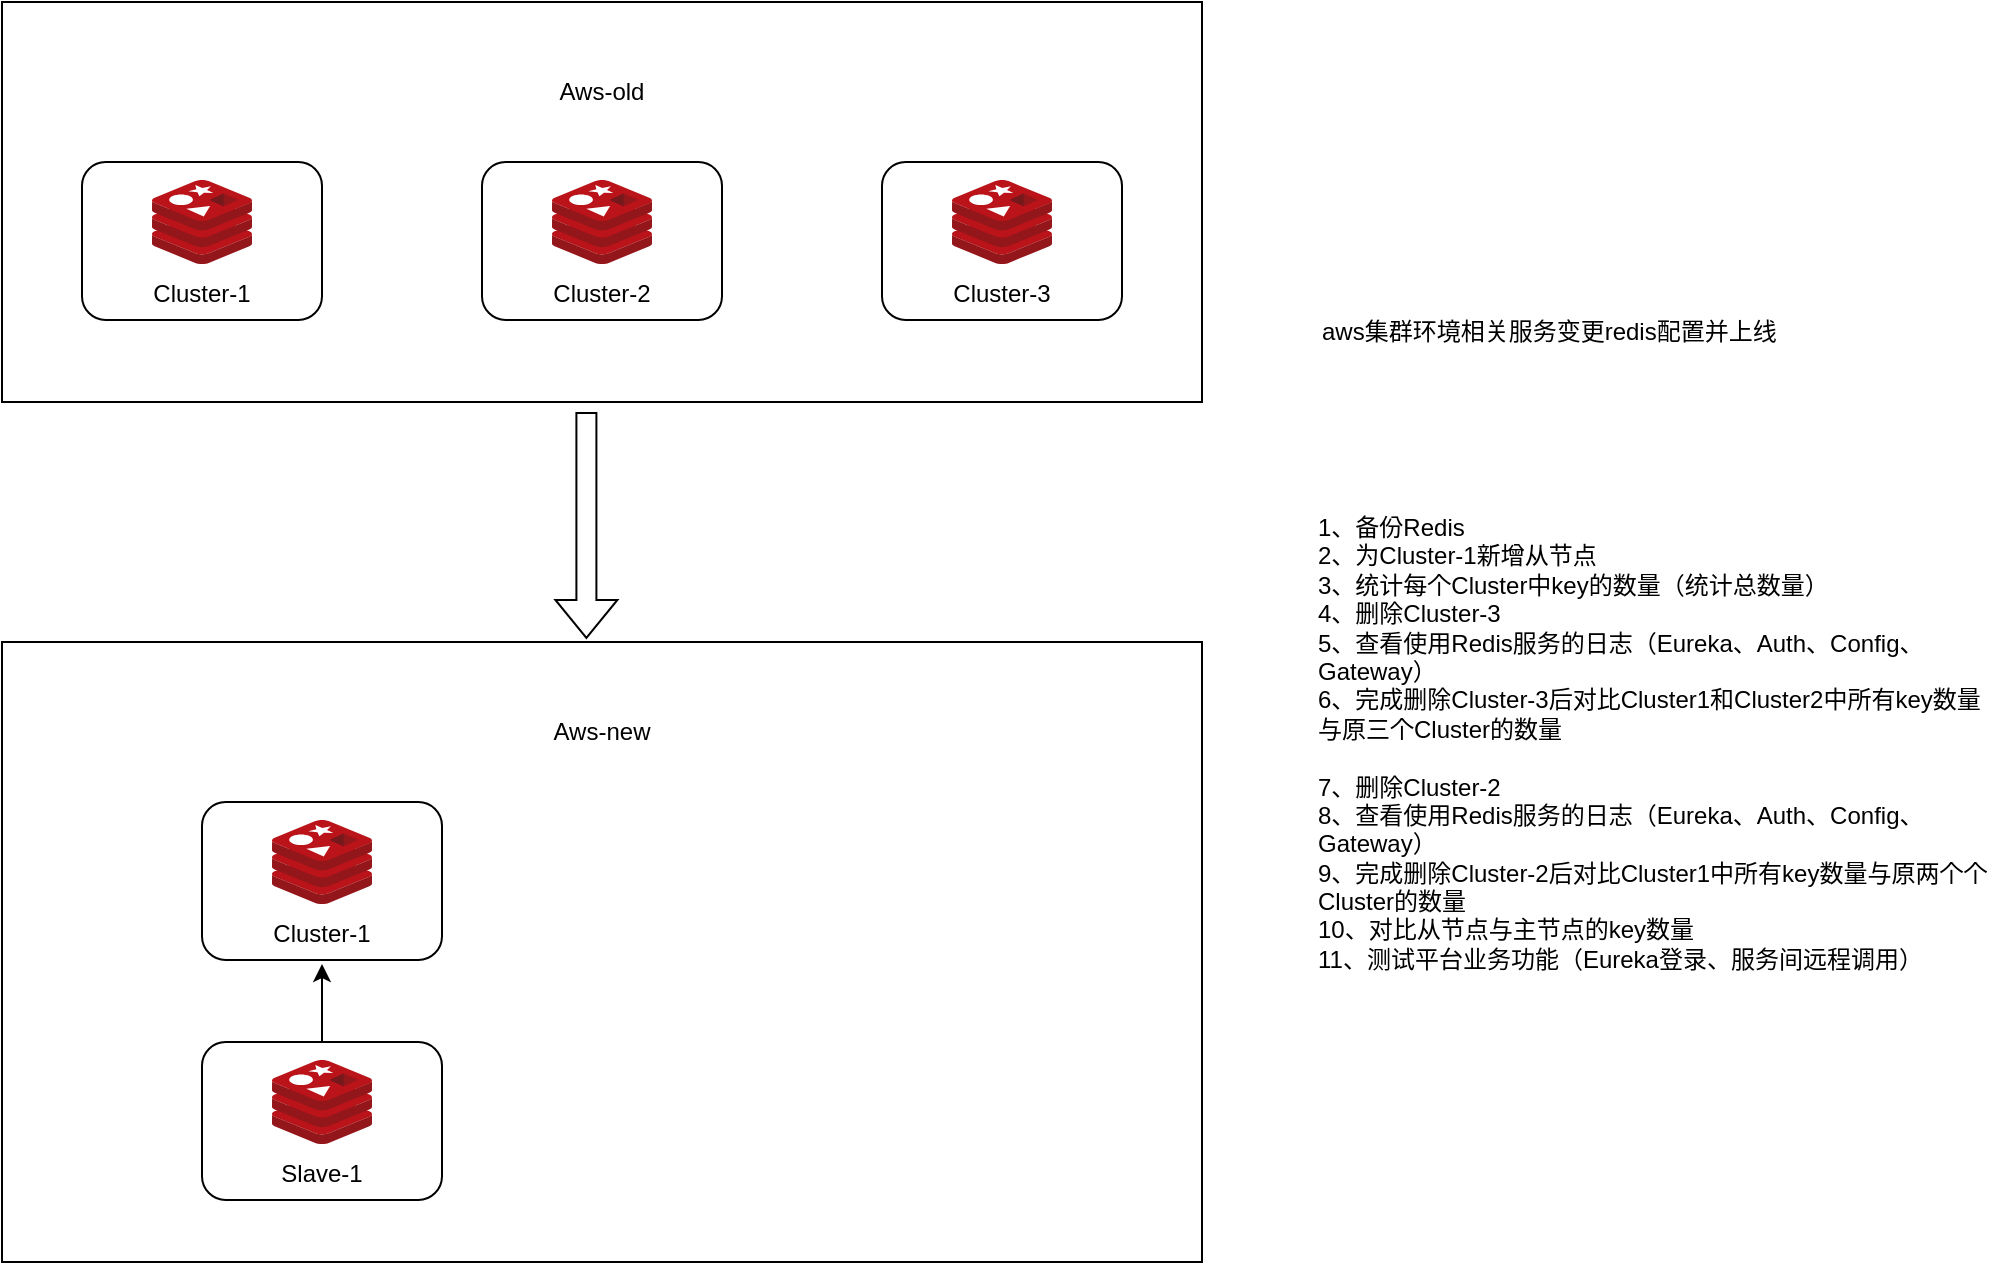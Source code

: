 <mxfile version="24.4.13" type="github">
  <diagram name="第 1 页" id="Zw_Xd7DbwDs_5MI2PyQ_">
    <mxGraphModel dx="1434" dy="772" grid="0" gridSize="10" guides="1" tooltips="1" connect="1" arrows="1" fold="1" page="1" pageScale="1" pageWidth="827" pageHeight="1169" math="0" shadow="0">
      <root>
        <mxCell id="0" />
        <mxCell id="1" parent="0" />
        <mxCell id="ZuOCNiy7mxlITMTqRG9--15" value="" style="group;" parent="1" vertex="1" connectable="0">
          <mxGeometry x="80" y="160" width="600" height="200" as="geometry" />
        </mxCell>
        <mxCell id="ZuOCNiy7mxlITMTqRG9--13" value="" style="rounded=0;whiteSpace=wrap;html=1;" parent="ZuOCNiy7mxlITMTqRG9--15" vertex="1">
          <mxGeometry width="600" height="200" as="geometry" />
        </mxCell>
        <mxCell id="ZuOCNiy7mxlITMTqRG9--4" value="" style="group;" parent="ZuOCNiy7mxlITMTqRG9--15" vertex="1" connectable="0">
          <mxGeometry x="40" y="80" width="120" height="81" as="geometry" />
        </mxCell>
        <mxCell id="ZuOCNiy7mxlITMTqRG9--2" value="" style="rounded=1;whiteSpace=wrap;html=1;" parent="ZuOCNiy7mxlITMTqRG9--4" vertex="1">
          <mxGeometry width="120" height="79" as="geometry" />
        </mxCell>
        <mxCell id="ZuOCNiy7mxlITMTqRG9--1" value="" style="image;aspect=fixed;html=1;points=[];align=center;fontSize=12;image=img/lib/mscae/Cache_Redis_Product.svg;" parent="ZuOCNiy7mxlITMTqRG9--4" vertex="1">
          <mxGeometry x="35" y="9" width="50" height="42" as="geometry" />
        </mxCell>
        <mxCell id="ZuOCNiy7mxlITMTqRG9--3" value="Cluster-1" style="text;html=1;align=center;verticalAlign=middle;whiteSpace=wrap;rounded=0;" parent="ZuOCNiy7mxlITMTqRG9--4" vertex="1">
          <mxGeometry x="30" y="51" width="60" height="30" as="geometry" />
        </mxCell>
        <mxCell id="ZuOCNiy7mxlITMTqRG9--5" value="" style="group;" parent="ZuOCNiy7mxlITMTqRG9--15" vertex="1" connectable="0">
          <mxGeometry x="240" y="80" width="120" height="81" as="geometry" />
        </mxCell>
        <mxCell id="ZuOCNiy7mxlITMTqRG9--6" value="" style="rounded=1;whiteSpace=wrap;html=1;" parent="ZuOCNiy7mxlITMTqRG9--5" vertex="1">
          <mxGeometry width="120" height="79" as="geometry" />
        </mxCell>
        <mxCell id="ZuOCNiy7mxlITMTqRG9--7" value="" style="image;aspect=fixed;html=1;points=[];align=center;fontSize=12;image=img/lib/mscae/Cache_Redis_Product.svg;" parent="ZuOCNiy7mxlITMTqRG9--5" vertex="1">
          <mxGeometry x="35" y="9" width="50" height="42" as="geometry" />
        </mxCell>
        <mxCell id="ZuOCNiy7mxlITMTqRG9--8" value="Cluster-2" style="text;html=1;align=center;verticalAlign=middle;whiteSpace=wrap;rounded=0;" parent="ZuOCNiy7mxlITMTqRG9--5" vertex="1">
          <mxGeometry x="30" y="51" width="60" height="30" as="geometry" />
        </mxCell>
        <mxCell id="ZuOCNiy7mxlITMTqRG9--9" value="" style="group;" parent="ZuOCNiy7mxlITMTqRG9--15" vertex="1" connectable="0">
          <mxGeometry x="440" y="80" width="120" height="81" as="geometry" />
        </mxCell>
        <mxCell id="ZuOCNiy7mxlITMTqRG9--10" value="" style="rounded=1;whiteSpace=wrap;html=1;" parent="ZuOCNiy7mxlITMTqRG9--9" vertex="1">
          <mxGeometry width="120" height="79" as="geometry" />
        </mxCell>
        <mxCell id="ZuOCNiy7mxlITMTqRG9--11" value="" style="image;aspect=fixed;html=1;points=[];align=center;fontSize=12;image=img/lib/mscae/Cache_Redis_Product.svg;" parent="ZuOCNiy7mxlITMTqRG9--9" vertex="1">
          <mxGeometry x="35" y="9" width="50" height="42" as="geometry" />
        </mxCell>
        <mxCell id="ZuOCNiy7mxlITMTqRG9--12" value="Cluster-3" style="text;html=1;align=center;verticalAlign=middle;whiteSpace=wrap;rounded=0;" parent="ZuOCNiy7mxlITMTqRG9--9" vertex="1">
          <mxGeometry x="30" y="51" width="60" height="30" as="geometry" />
        </mxCell>
        <mxCell id="ZuOCNiy7mxlITMTqRG9--14" value="Aws-old" style="text;html=1;align=center;verticalAlign=middle;whiteSpace=wrap;rounded=0;" parent="ZuOCNiy7mxlITMTqRG9--15" vertex="1">
          <mxGeometry x="270" y="30" width="60" height="30" as="geometry" />
        </mxCell>
        <mxCell id="ZuOCNiy7mxlITMTqRG9--31" value="" style="shape=flexArrow;endArrow=classic;html=1;rounded=0;exitX=0.487;exitY=1.025;exitDx=0;exitDy=0;exitPerimeter=0;entryX=0.487;entryY=-0.005;entryDx=0;entryDy=0;entryPerimeter=0;" parent="1" source="ZuOCNiy7mxlITMTqRG9--13" target="ZuOCNiy7mxlITMTqRG9--17" edge="1">
          <mxGeometry width="50" height="50" relative="1" as="geometry">
            <mxPoint x="390" y="460" as="sourcePoint" />
            <mxPoint x="440" y="410" as="targetPoint" />
          </mxGeometry>
        </mxCell>
        <mxCell id="ZuOCNiy7mxlITMTqRG9--17" value="" style="rounded=0;whiteSpace=wrap;html=1;" parent="1" vertex="1">
          <mxGeometry x="80" y="480" width="600" height="310" as="geometry" />
        </mxCell>
        <mxCell id="ZuOCNiy7mxlITMTqRG9--18" value="" style="group;" parent="1" vertex="1" connectable="0">
          <mxGeometry x="180" y="560" width="120" height="81" as="geometry" />
        </mxCell>
        <mxCell id="ZuOCNiy7mxlITMTqRG9--19" value="" style="rounded=1;whiteSpace=wrap;html=1;" parent="ZuOCNiy7mxlITMTqRG9--18" vertex="1">
          <mxGeometry width="120" height="79" as="geometry" />
        </mxCell>
        <mxCell id="ZuOCNiy7mxlITMTqRG9--20" value="" style="image;aspect=fixed;html=1;points=[];align=center;fontSize=12;image=img/lib/mscae/Cache_Redis_Product.svg;" parent="ZuOCNiy7mxlITMTqRG9--18" vertex="1">
          <mxGeometry x="35" y="9" width="50" height="42" as="geometry" />
        </mxCell>
        <mxCell id="ZuOCNiy7mxlITMTqRG9--21" value="Cluster-1" style="text;html=1;align=center;verticalAlign=middle;whiteSpace=wrap;rounded=0;" parent="ZuOCNiy7mxlITMTqRG9--18" vertex="1">
          <mxGeometry x="30" y="51" width="60" height="30" as="geometry" />
        </mxCell>
        <mxCell id="ZuOCNiy7mxlITMTqRG9--30" value="Aws-new" style="text;html=1;align=center;verticalAlign=middle;whiteSpace=wrap;rounded=0;" parent="1" vertex="1">
          <mxGeometry x="350" y="510" width="60" height="30" as="geometry" />
        </mxCell>
        <mxCell id="ZuOCNiy7mxlITMTqRG9--32" value="" style="group;" parent="1" vertex="1" connectable="0">
          <mxGeometry x="180" y="680" width="120" height="81" as="geometry" />
        </mxCell>
        <mxCell id="ZuOCNiy7mxlITMTqRG9--33" value="" style="rounded=1;whiteSpace=wrap;html=1;" parent="ZuOCNiy7mxlITMTqRG9--32" vertex="1">
          <mxGeometry width="120" height="79" as="geometry" />
        </mxCell>
        <mxCell id="ZuOCNiy7mxlITMTqRG9--34" value="" style="image;aspect=fixed;html=1;points=[];align=center;fontSize=12;image=img/lib/mscae/Cache_Redis_Product.svg;" parent="ZuOCNiy7mxlITMTqRG9--32" vertex="1">
          <mxGeometry x="35" y="9" width="50" height="42" as="geometry" />
        </mxCell>
        <mxCell id="ZuOCNiy7mxlITMTqRG9--35" value="Slave-1" style="text;html=1;align=center;verticalAlign=middle;whiteSpace=wrap;rounded=0;" parent="ZuOCNiy7mxlITMTqRG9--32" vertex="1">
          <mxGeometry x="30" y="51" width="60" height="30" as="geometry" />
        </mxCell>
        <mxCell id="ZuOCNiy7mxlITMTqRG9--41" value="" style="edgeStyle=orthogonalEdgeStyle;rounded=0;orthogonalLoop=1;jettySize=auto;html=1;" parent="1" source="ZuOCNiy7mxlITMTqRG9--33" target="ZuOCNiy7mxlITMTqRG9--21" edge="1">
          <mxGeometry relative="1" as="geometry" />
        </mxCell>
        <mxCell id="ZuOCNiy7mxlITMTqRG9--42" value="1、备份Redis&lt;div&gt;2、为Cluster-1新增从节点&lt;br&gt;&lt;div&gt;3、统计每个Cluster中key的数量（统计总数量）&lt;/div&gt;&lt;div&gt;4、删除Cluster-3&lt;/div&gt;&lt;div&gt;5、查看使用Redis服务的日志（Eureka、Auth、Config、Gateway）&lt;/div&gt;&lt;div&gt;6、完成删除Cluster-3后对比Cluster1和Cluster2中所有key数量与原三个Cluster的数量&lt;/div&gt;&lt;div&gt;&lt;br&gt;&lt;/div&gt;&lt;div&gt;&lt;div&gt;7、删除Cluster-2&lt;/div&gt;&lt;div&gt;8、查看使用Redis服务的日志（Eureka、Auth、Config、Gateway）&lt;/div&gt;&lt;div&gt;9、完成删除Cluster-2后对比Cluster1中所有key数量与原两个个Cluster的数量&lt;/div&gt;&lt;/div&gt;&lt;div&gt;10、对比从节点与主节点的key数量&lt;/div&gt;&lt;div&gt;11、测试平台业务功能（Eureka登录、服务间远程调用）&lt;/div&gt;&lt;/div&gt;" style="text;html=1;align=left;verticalAlign=top;whiteSpace=wrap;rounded=0;" parent="1" vertex="1">
          <mxGeometry x="736" y="409" width="340" height="247" as="geometry" />
        </mxCell>
        <mxCell id="zhVwlGMff95Ii-Rll02X-1" value="aws集群环境相关服务变更redis配置并上线" style="text;html=1;align=left;verticalAlign=top;whiteSpace=wrap;rounded=0;" vertex="1" parent="1">
          <mxGeometry x="738" y="311" width="332" height="41" as="geometry" />
        </mxCell>
      </root>
    </mxGraphModel>
  </diagram>
</mxfile>

